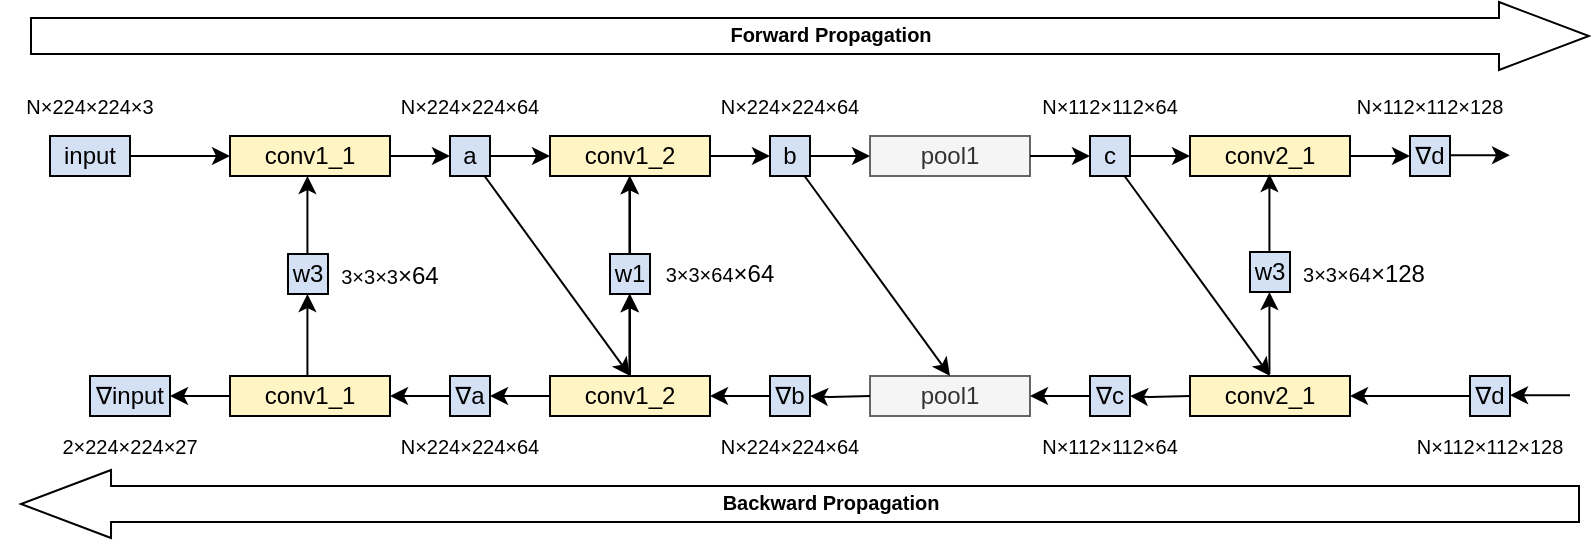 <mxfile version="21.0.10" type="github">
  <diagram name="第 1 页" id="kZKIhiGgx8vQk42RSa21">
    <mxGraphModel dx="993" dy="581" grid="1" gridSize="10" guides="1" tooltips="1" connect="1" arrows="1" fold="1" page="1" pageScale="1" pageWidth="827" pageHeight="1169" math="0" shadow="0">
      <root>
        <mxCell id="0" />
        <mxCell id="1" parent="0" />
        <mxCell id="8jd2FHh-dc2UQ0hfESjN-13" style="edgeStyle=orthogonalEdgeStyle;rounded=0;orthogonalLoop=1;jettySize=auto;html=1;entryX=0;entryY=0.5;entryDx=0;entryDy=0;" edge="1" parent="1" source="8jd2FHh-dc2UQ0hfESjN-1" target="8jd2FHh-dc2UQ0hfESjN-12">
          <mxGeometry relative="1" as="geometry" />
        </mxCell>
        <mxCell id="8jd2FHh-dc2UQ0hfESjN-1" value="conv1_1" style="rounded=0;whiteSpace=wrap;html=1;fillColor=#FFF4C3;" vertex="1" parent="1">
          <mxGeometry x="280" y="140" width="80" height="20" as="geometry" />
        </mxCell>
        <mxCell id="8jd2FHh-dc2UQ0hfESjN-18" style="edgeStyle=orthogonalEdgeStyle;rounded=0;orthogonalLoop=1;jettySize=auto;html=1;entryX=0;entryY=0.5;entryDx=0;entryDy=0;" edge="1" parent="1" source="8jd2FHh-dc2UQ0hfESjN-12" target="8jd2FHh-dc2UQ0hfESjN-17">
          <mxGeometry relative="1" as="geometry" />
        </mxCell>
        <mxCell id="8jd2FHh-dc2UQ0hfESjN-56" style="rounded=0;orthogonalLoop=1;jettySize=auto;html=1;entryX=0.5;entryY=0;entryDx=0;entryDy=0;" edge="1" parent="1" source="8jd2FHh-dc2UQ0hfESjN-12" target="8jd2FHh-dc2UQ0hfESjN-40">
          <mxGeometry relative="1" as="geometry" />
        </mxCell>
        <mxCell id="8jd2FHh-dc2UQ0hfESjN-12" value="a" style="rounded=0;whiteSpace=wrap;html=1;fillColor=#D4E1F5;" vertex="1" parent="1">
          <mxGeometry x="390" y="140" width="20" height="20" as="geometry" />
        </mxCell>
        <mxCell id="8jd2FHh-dc2UQ0hfESjN-16" style="edgeStyle=orthogonalEdgeStyle;rounded=0;orthogonalLoop=1;jettySize=auto;html=1;entryX=0;entryY=0.5;entryDx=0;entryDy=0;" edge="1" parent="1" source="8jd2FHh-dc2UQ0hfESjN-14" target="8jd2FHh-dc2UQ0hfESjN-1">
          <mxGeometry relative="1" as="geometry" />
        </mxCell>
        <mxCell id="8jd2FHh-dc2UQ0hfESjN-14" value="input" style="rounded=0;whiteSpace=wrap;html=1;fillStyle=auto;fillColor=#D4E1F5;" vertex="1" parent="1">
          <mxGeometry x="190" y="140" width="40" height="20" as="geometry" />
        </mxCell>
        <mxCell id="8jd2FHh-dc2UQ0hfESjN-17" value="conv1_2" style="rounded=0;whiteSpace=wrap;html=1;fillColor=#FFF4C3;" vertex="1" parent="1">
          <mxGeometry x="440" y="140" width="80" height="20" as="geometry" />
        </mxCell>
        <mxCell id="8jd2FHh-dc2UQ0hfESjN-19" value="pool1" style="rounded=0;whiteSpace=wrap;html=1;fillColor=#f5f5f5;fontColor=#333333;strokeColor=#666666;" vertex="1" parent="1">
          <mxGeometry x="600" y="140" width="80" height="20" as="geometry" />
        </mxCell>
        <mxCell id="8jd2FHh-dc2UQ0hfESjN-26" value="" style="group" vertex="1" connectable="0" parent="1">
          <mxGeometry x="520" y="140" width="80" height="20" as="geometry" />
        </mxCell>
        <mxCell id="8jd2FHh-dc2UQ0hfESjN-20" style="edgeStyle=orthogonalEdgeStyle;rounded=0;orthogonalLoop=1;jettySize=auto;html=1;entryX=0;entryY=0.5;entryDx=0;entryDy=0;" edge="1" parent="8jd2FHh-dc2UQ0hfESjN-26" target="8jd2FHh-dc2UQ0hfESjN-22">
          <mxGeometry relative="1" as="geometry">
            <mxPoint y="10" as="sourcePoint" />
          </mxGeometry>
        </mxCell>
        <mxCell id="8jd2FHh-dc2UQ0hfESjN-21" style="edgeStyle=orthogonalEdgeStyle;rounded=0;orthogonalLoop=1;jettySize=auto;html=1;entryX=0;entryY=0.5;entryDx=0;entryDy=0;" edge="1" parent="8jd2FHh-dc2UQ0hfESjN-26" source="8jd2FHh-dc2UQ0hfESjN-22">
          <mxGeometry relative="1" as="geometry">
            <mxPoint x="80" y="10" as="targetPoint" />
          </mxGeometry>
        </mxCell>
        <mxCell id="8jd2FHh-dc2UQ0hfESjN-22" value="b" style="rounded=0;whiteSpace=wrap;html=1;fillColor=#D4E1F5;" vertex="1" parent="8jd2FHh-dc2UQ0hfESjN-26">
          <mxGeometry x="30" width="20" height="20" as="geometry" />
        </mxCell>
        <mxCell id="8jd2FHh-dc2UQ0hfESjN-27" style="edgeStyle=orthogonalEdgeStyle;rounded=0;orthogonalLoop=1;jettySize=auto;html=1;entryX=0;entryY=0.5;entryDx=0;entryDy=0;" edge="1" parent="1" target="8jd2FHh-dc2UQ0hfESjN-29">
          <mxGeometry relative="1" as="geometry">
            <mxPoint x="680" y="150" as="sourcePoint" />
          </mxGeometry>
        </mxCell>
        <mxCell id="8jd2FHh-dc2UQ0hfESjN-28" style="edgeStyle=orthogonalEdgeStyle;rounded=0;orthogonalLoop=1;jettySize=auto;html=1;entryX=0;entryY=0.5;entryDx=0;entryDy=0;" edge="1" parent="1" source="8jd2FHh-dc2UQ0hfESjN-29">
          <mxGeometry relative="1" as="geometry">
            <mxPoint x="760" y="150" as="targetPoint" />
          </mxGeometry>
        </mxCell>
        <mxCell id="8jd2FHh-dc2UQ0hfESjN-58" style="rounded=0;orthogonalLoop=1;jettySize=auto;html=1;entryX=0.5;entryY=0;entryDx=0;entryDy=0;" edge="1" parent="1" source="8jd2FHh-dc2UQ0hfESjN-29" target="8jd2FHh-dc2UQ0hfESjN-49">
          <mxGeometry relative="1" as="geometry" />
        </mxCell>
        <mxCell id="8jd2FHh-dc2UQ0hfESjN-29" value="c" style="rounded=0;whiteSpace=wrap;html=1;fillColor=#D4E1F5;" vertex="1" parent="1">
          <mxGeometry x="710" y="140" width="20" height="20" as="geometry" />
        </mxCell>
        <mxCell id="8jd2FHh-dc2UQ0hfESjN-30" value="conv2_1" style="rounded=0;whiteSpace=wrap;html=1;fillColor=#FFF4C3;" vertex="1" parent="1">
          <mxGeometry x="760" y="140" width="80" height="20" as="geometry" />
        </mxCell>
        <mxCell id="8jd2FHh-dc2UQ0hfESjN-33" style="edgeStyle=orthogonalEdgeStyle;rounded=0;orthogonalLoop=1;jettySize=auto;html=1;entryX=0;entryY=0.5;entryDx=0;entryDy=0;" edge="1" parent="1">
          <mxGeometry relative="1" as="geometry">
            <mxPoint x="840" y="150" as="sourcePoint" />
            <mxPoint x="870" y="150" as="targetPoint" />
          </mxGeometry>
        </mxCell>
        <mxCell id="8jd2FHh-dc2UQ0hfESjN-34" style="edgeStyle=orthogonalEdgeStyle;rounded=0;orthogonalLoop=1;jettySize=auto;html=1;" edge="1" parent="1">
          <mxGeometry relative="1" as="geometry">
            <mxPoint x="920" y="149.58" as="targetPoint" />
            <mxPoint x="890" y="149.58" as="sourcePoint" />
          </mxGeometry>
        </mxCell>
        <mxCell id="8jd2FHh-dc2UQ0hfESjN-36" style="edgeStyle=orthogonalEdgeStyle;rounded=0;orthogonalLoop=1;jettySize=auto;html=1;exitX=0;exitY=0.5;exitDx=0;exitDy=0;" edge="1" parent="1" source="8jd2FHh-dc2UQ0hfESjN-39" target="8jd2FHh-dc2UQ0hfESjN-37">
          <mxGeometry relative="1" as="geometry" />
        </mxCell>
        <mxCell id="8jd2FHh-dc2UQ0hfESjN-54" style="edgeStyle=orthogonalEdgeStyle;rounded=0;orthogonalLoop=1;jettySize=auto;html=1;" edge="1" parent="1" source="8jd2FHh-dc2UQ0hfESjN-37">
          <mxGeometry relative="1" as="geometry">
            <mxPoint x="250" y="270" as="targetPoint" />
          </mxGeometry>
        </mxCell>
        <mxCell id="8jd2FHh-dc2UQ0hfESjN-37" value="conv1_1" style="rounded=0;whiteSpace=wrap;html=1;fillColor=#FFF4C3;" vertex="1" parent="1">
          <mxGeometry x="280" y="260" width="80" height="20" as="geometry" />
        </mxCell>
        <mxCell id="8jd2FHh-dc2UQ0hfESjN-38" style="edgeStyle=orthogonalEdgeStyle;rounded=0;orthogonalLoop=1;jettySize=auto;html=1;exitX=0;exitY=0.5;exitDx=0;exitDy=0;" edge="1" parent="1" source="8jd2FHh-dc2UQ0hfESjN-40" target="8jd2FHh-dc2UQ0hfESjN-39">
          <mxGeometry relative="1" as="geometry" />
        </mxCell>
        <mxCell id="8jd2FHh-dc2UQ0hfESjN-39" value="∇a" style="rounded=0;whiteSpace=wrap;html=1;fillColor=#D4E1F5;" vertex="1" parent="1">
          <mxGeometry x="390" y="260" width="20" height="20" as="geometry" />
        </mxCell>
        <mxCell id="8jd2FHh-dc2UQ0hfESjN-61" style="edgeStyle=orthogonalEdgeStyle;rounded=0;orthogonalLoop=1;jettySize=auto;html=1;entryX=0.5;entryY=1;entryDx=0;entryDy=0;" edge="1" parent="1" source="8jd2FHh-dc2UQ0hfESjN-40" target="8jd2FHh-dc2UQ0hfESjN-65">
          <mxGeometry relative="1" as="geometry">
            <mxPoint x="480" y="220" as="targetPoint" />
          </mxGeometry>
        </mxCell>
        <mxCell id="8jd2FHh-dc2UQ0hfESjN-40" value="conv1_2" style="rounded=0;whiteSpace=wrap;html=1;fillColor=#FFF4C3;" vertex="1" parent="1">
          <mxGeometry x="440" y="260" width="80" height="20" as="geometry" />
        </mxCell>
        <mxCell id="8jd2FHh-dc2UQ0hfESjN-41" value="pool1" style="rounded=0;whiteSpace=wrap;html=1;fillColor=#f5f5f5;fontColor=#333333;strokeColor=#666666;" vertex="1" parent="1">
          <mxGeometry x="600" y="260" width="80" height="20" as="geometry" />
        </mxCell>
        <mxCell id="8jd2FHh-dc2UQ0hfESjN-42" value="" style="group" vertex="1" connectable="0" parent="1">
          <mxGeometry x="520" y="260" width="80" height="20" as="geometry" />
        </mxCell>
        <mxCell id="8jd2FHh-dc2UQ0hfESjN-43" style="edgeStyle=orthogonalEdgeStyle;rounded=0;orthogonalLoop=1;jettySize=auto;html=1;entryX=0;entryY=0.5;entryDx=0;entryDy=0;exitX=0;exitY=0.5;exitDx=0;exitDy=0;" edge="1" parent="8jd2FHh-dc2UQ0hfESjN-42" source="8jd2FHh-dc2UQ0hfESjN-45">
          <mxGeometry relative="1" as="geometry">
            <mxPoint y="10" as="targetPoint" />
          </mxGeometry>
        </mxCell>
        <mxCell id="8jd2FHh-dc2UQ0hfESjN-44" style="edgeStyle=orthogonalEdgeStyle;rounded=0;orthogonalLoop=1;jettySize=auto;html=1;" edge="1" parent="8jd2FHh-dc2UQ0hfESjN-42" target="8jd2FHh-dc2UQ0hfESjN-45">
          <mxGeometry relative="1" as="geometry">
            <mxPoint x="80" y="10" as="sourcePoint" />
          </mxGeometry>
        </mxCell>
        <mxCell id="8jd2FHh-dc2UQ0hfESjN-45" value="∇b" style="rounded=0;whiteSpace=wrap;html=1;fillColor=#D4E1F5;" vertex="1" parent="8jd2FHh-dc2UQ0hfESjN-42">
          <mxGeometry x="30" width="20" height="20" as="geometry" />
        </mxCell>
        <mxCell id="8jd2FHh-dc2UQ0hfESjN-46" style="edgeStyle=orthogonalEdgeStyle;rounded=0;orthogonalLoop=1;jettySize=auto;html=1;entryX=0;entryY=0.5;entryDx=0;entryDy=0;exitX=0;exitY=0.5;exitDx=0;exitDy=0;" edge="1" parent="1" source="8jd2FHh-dc2UQ0hfESjN-48">
          <mxGeometry relative="1" as="geometry">
            <mxPoint x="680" y="270" as="targetPoint" />
          </mxGeometry>
        </mxCell>
        <mxCell id="8jd2FHh-dc2UQ0hfESjN-47" style="edgeStyle=orthogonalEdgeStyle;rounded=0;orthogonalLoop=1;jettySize=auto;html=1;" edge="1" parent="1" target="8jd2FHh-dc2UQ0hfESjN-48">
          <mxGeometry relative="1" as="geometry">
            <mxPoint x="760" y="270" as="sourcePoint" />
          </mxGeometry>
        </mxCell>
        <mxCell id="8jd2FHh-dc2UQ0hfESjN-48" value="∇c" style="rounded=0;whiteSpace=wrap;html=1;fillColor=#D4E1F5;" vertex="1" parent="1">
          <mxGeometry x="710" y="260" width="20" height="20" as="geometry" />
        </mxCell>
        <mxCell id="8jd2FHh-dc2UQ0hfESjN-49" value="conv2_1" style="rounded=0;whiteSpace=wrap;html=1;fillColor=#FFF4C3;" vertex="1" parent="1">
          <mxGeometry x="760" y="260" width="80" height="20" as="geometry" />
        </mxCell>
        <mxCell id="8jd2FHh-dc2UQ0hfESjN-50" style="edgeStyle=orthogonalEdgeStyle;rounded=0;orthogonalLoop=1;jettySize=auto;html=1;entryX=0;entryY=0.5;entryDx=0;entryDy=0;exitX=0;exitY=0.5;exitDx=0;exitDy=0;" edge="1" parent="1" source="8jd2FHh-dc2UQ0hfESjN-59">
          <mxGeometry relative="1" as="geometry">
            <mxPoint x="870" y="270" as="sourcePoint" />
            <mxPoint x="840" y="270" as="targetPoint" />
          </mxGeometry>
        </mxCell>
        <mxCell id="8jd2FHh-dc2UQ0hfESjN-51" style="edgeStyle=orthogonalEdgeStyle;rounded=0;orthogonalLoop=1;jettySize=auto;html=1;" edge="1" parent="1">
          <mxGeometry relative="1" as="geometry">
            <mxPoint x="920" y="269.58" as="targetPoint" />
            <mxPoint x="950" y="269.58" as="sourcePoint" />
          </mxGeometry>
        </mxCell>
        <mxCell id="8jd2FHh-dc2UQ0hfESjN-55" value="∇input" style="rounded=0;whiteSpace=wrap;html=1;fillColor=#D4E1F5;" vertex="1" parent="1">
          <mxGeometry x="210" y="260" width="40" height="20" as="geometry" />
        </mxCell>
        <mxCell id="8jd2FHh-dc2UQ0hfESjN-57" style="rounded=0;orthogonalLoop=1;jettySize=auto;html=1;entryX=0.5;entryY=0;entryDx=0;entryDy=0;" edge="1" parent="1" source="8jd2FHh-dc2UQ0hfESjN-22" target="8jd2FHh-dc2UQ0hfESjN-41">
          <mxGeometry relative="1" as="geometry" />
        </mxCell>
        <mxCell id="8jd2FHh-dc2UQ0hfESjN-59" value="∇d" style="rounded=0;whiteSpace=wrap;html=1;fillColor=#D4E1F5;" vertex="1" parent="1">
          <mxGeometry x="900" y="260" width="20" height="20" as="geometry" />
        </mxCell>
        <mxCell id="8jd2FHh-dc2UQ0hfESjN-60" value="∇d" style="rounded=0;whiteSpace=wrap;html=1;fillColor=#D4E1F5;" vertex="1" parent="1">
          <mxGeometry x="870" y="140" width="20" height="20" as="geometry" />
        </mxCell>
        <mxCell id="8jd2FHh-dc2UQ0hfESjN-66" style="edgeStyle=orthogonalEdgeStyle;rounded=0;orthogonalLoop=1;jettySize=auto;html=1;entryX=0.5;entryY=1;entryDx=0;entryDy=0;exitX=0.5;exitY=0;exitDx=0;exitDy=0;" edge="1" parent="1" source="8jd2FHh-dc2UQ0hfESjN-65" target="8jd2FHh-dc2UQ0hfESjN-17">
          <mxGeometry relative="1" as="geometry" />
        </mxCell>
        <mxCell id="8jd2FHh-dc2UQ0hfESjN-65" value="w1" style="rounded=0;whiteSpace=wrap;html=1;fillColor=#D4E1F5;" vertex="1" parent="1">
          <mxGeometry x="470" y="199" width="20" height="20" as="geometry" />
        </mxCell>
        <mxCell id="8jd2FHh-dc2UQ0hfESjN-67" style="edgeStyle=orthogonalEdgeStyle;rounded=0;orthogonalLoop=1;jettySize=auto;html=1;entryX=0.5;entryY=1;entryDx=0;entryDy=0;" edge="1" parent="1">
          <mxGeometry relative="1" as="geometry">
            <mxPoint x="479.71" y="260" as="sourcePoint" />
            <mxPoint x="479.71" y="219" as="targetPoint" />
          </mxGeometry>
        </mxCell>
        <mxCell id="8jd2FHh-dc2UQ0hfESjN-70" style="edgeStyle=orthogonalEdgeStyle;rounded=0;orthogonalLoop=1;jettySize=auto;html=1;entryX=0.5;entryY=1;entryDx=0;entryDy=0;exitX=0.5;exitY=0;exitDx=0;exitDy=0;" edge="1" parent="1">
          <mxGeometry relative="1" as="geometry">
            <mxPoint x="479.71" y="199" as="sourcePoint" />
            <mxPoint x="479.71" y="160" as="targetPoint" />
          </mxGeometry>
        </mxCell>
        <mxCell id="8jd2FHh-dc2UQ0hfESjN-74" value="w3" style="rounded=0;whiteSpace=wrap;html=1;fillColor=#D4E1F5;" vertex="1" parent="1">
          <mxGeometry x="790" y="198" width="20" height="20" as="geometry" />
        </mxCell>
        <mxCell id="8jd2FHh-dc2UQ0hfESjN-75" style="edgeStyle=orthogonalEdgeStyle;rounded=0;orthogonalLoop=1;jettySize=auto;html=1;entryX=0.5;entryY=1;entryDx=0;entryDy=0;" edge="1" parent="1">
          <mxGeometry relative="1" as="geometry">
            <mxPoint x="799.71" y="259" as="sourcePoint" />
            <mxPoint x="799.71" y="218" as="targetPoint" />
          </mxGeometry>
        </mxCell>
        <mxCell id="8jd2FHh-dc2UQ0hfESjN-76" style="edgeStyle=orthogonalEdgeStyle;rounded=0;orthogonalLoop=1;jettySize=auto;html=1;entryX=0.5;entryY=1;entryDx=0;entryDy=0;exitX=0.5;exitY=0;exitDx=0;exitDy=0;" edge="1" parent="1">
          <mxGeometry relative="1" as="geometry">
            <mxPoint x="799.71" y="198" as="sourcePoint" />
            <mxPoint x="799.71" y="159" as="targetPoint" />
          </mxGeometry>
        </mxCell>
        <mxCell id="8jd2FHh-dc2UQ0hfESjN-77" value="&lt;font style=&quot;font-size: 10px;&quot;&gt;N×224×224×64&lt;/font&gt;" style="text;html=1;strokeColor=none;fillColor=none;align=center;verticalAlign=middle;whiteSpace=wrap;rounded=0;" vertex="1" parent="1">
          <mxGeometry x="355" y="100" width="90" height="50" as="geometry" />
        </mxCell>
        <mxCell id="8jd2FHh-dc2UQ0hfESjN-78" value="&lt;font style=&quot;font-size: 10px;&quot;&gt;N×224×224×64&lt;/font&gt;" style="text;html=1;strokeColor=none;fillColor=none;align=center;verticalAlign=middle;whiteSpace=wrap;rounded=0;" vertex="1" parent="1">
          <mxGeometry x="515" y="100" width="90" height="50" as="geometry" />
        </mxCell>
        <mxCell id="8jd2FHh-dc2UQ0hfESjN-79" value="&lt;font style=&quot;font-size: 10px;&quot;&gt;N×112×112×64&lt;/font&gt;" style="text;html=1;strokeColor=none;fillColor=none;align=center;verticalAlign=middle;whiteSpace=wrap;rounded=0;" vertex="1" parent="1">
          <mxGeometry x="675" y="100" width="90" height="50" as="geometry" />
        </mxCell>
        <mxCell id="8jd2FHh-dc2UQ0hfESjN-80" value="&lt;font style=&quot;font-size: 10px;&quot;&gt;N×112×112×128&lt;/font&gt;" style="text;html=1;strokeColor=none;fillColor=none;align=center;verticalAlign=middle;whiteSpace=wrap;rounded=0;" vertex="1" parent="1">
          <mxGeometry x="835" y="100" width="90" height="50" as="geometry" />
        </mxCell>
        <mxCell id="8jd2FHh-dc2UQ0hfESjN-81" value="&lt;font style=&quot;font-size: 10px;&quot;&gt;N×224×224×64&lt;/font&gt;" style="text;html=1;strokeColor=none;fillColor=none;align=center;verticalAlign=middle;whiteSpace=wrap;rounded=0;" vertex="1" parent="1">
          <mxGeometry x="355" y="270" width="90" height="50" as="geometry" />
        </mxCell>
        <mxCell id="8jd2FHh-dc2UQ0hfESjN-82" value="&lt;font style=&quot;font-size: 10px;&quot;&gt;N×224×224×64&lt;/font&gt;" style="text;html=1;strokeColor=none;fillColor=none;align=center;verticalAlign=middle;whiteSpace=wrap;rounded=0;" vertex="1" parent="1">
          <mxGeometry x="515" y="270" width="90" height="50" as="geometry" />
        </mxCell>
        <mxCell id="8jd2FHh-dc2UQ0hfESjN-83" value="&lt;font style=&quot;font-size: 10px;&quot;&gt;N×112×112×64&lt;/font&gt;" style="text;html=1;strokeColor=none;fillColor=none;align=center;verticalAlign=middle;whiteSpace=wrap;rounded=0;" vertex="1" parent="1">
          <mxGeometry x="675" y="270" width="90" height="50" as="geometry" />
        </mxCell>
        <mxCell id="8jd2FHh-dc2UQ0hfESjN-84" value="&lt;font style=&quot;font-size: 10px;&quot;&gt;N×112×112×128&lt;/font&gt;" style="text;html=1;strokeColor=none;fillColor=none;align=center;verticalAlign=middle;whiteSpace=wrap;rounded=0;" vertex="1" parent="1">
          <mxGeometry x="865" y="270" width="90" height="50" as="geometry" />
        </mxCell>
        <mxCell id="8jd2FHh-dc2UQ0hfESjN-86" value="&lt;font style=&quot;font-size: 10px;&quot;&gt;3×3×64&lt;/font&gt;×64" style="text;html=1;strokeColor=none;fillColor=none;align=center;verticalAlign=middle;whiteSpace=wrap;rounded=0;" vertex="1" parent="1">
          <mxGeometry x="485" y="192" width="80" height="34" as="geometry" />
        </mxCell>
        <mxCell id="8jd2FHh-dc2UQ0hfESjN-87" value="&lt;font style=&quot;font-size: 10px;&quot;&gt;3×3×64&lt;/font&gt;×128" style="text;html=1;strokeColor=none;fillColor=none;align=center;verticalAlign=middle;whiteSpace=wrap;rounded=0;" vertex="1" parent="1">
          <mxGeometry x="807" y="192" width="80" height="34" as="geometry" />
        </mxCell>
        <mxCell id="8jd2FHh-dc2UQ0hfESjN-88" value="&lt;font style=&quot;font-size: 10px;&quot;&gt;N×224×224×3&lt;/font&gt;" style="text;html=1;strokeColor=none;fillColor=none;align=center;verticalAlign=middle;whiteSpace=wrap;rounded=0;" vertex="1" parent="1">
          <mxGeometry x="165" y="100" width="90" height="50" as="geometry" />
        </mxCell>
        <mxCell id="8jd2FHh-dc2UQ0hfESjN-89" value="&lt;font style=&quot;font-size: 10px;&quot;&gt;2×224×224×27&lt;/font&gt;" style="text;html=1;strokeColor=none;fillColor=none;align=center;verticalAlign=middle;whiteSpace=wrap;rounded=0;" vertex="1" parent="1">
          <mxGeometry x="185" y="270" width="90" height="50" as="geometry" />
        </mxCell>
        <mxCell id="8jd2FHh-dc2UQ0hfESjN-97" value="w3" style="rounded=0;whiteSpace=wrap;html=1;fillColor=#D4E1F5;" vertex="1" parent="1">
          <mxGeometry x="309" y="199" width="20" height="20" as="geometry" />
        </mxCell>
        <mxCell id="8jd2FHh-dc2UQ0hfESjN-98" style="edgeStyle=orthogonalEdgeStyle;rounded=0;orthogonalLoop=1;jettySize=auto;html=1;entryX=0.5;entryY=1;entryDx=0;entryDy=0;" edge="1" parent="1">
          <mxGeometry relative="1" as="geometry">
            <mxPoint x="318.71" y="260" as="sourcePoint" />
            <mxPoint x="318.71" y="219" as="targetPoint" />
          </mxGeometry>
        </mxCell>
        <mxCell id="8jd2FHh-dc2UQ0hfESjN-99" style="edgeStyle=orthogonalEdgeStyle;rounded=0;orthogonalLoop=1;jettySize=auto;html=1;entryX=0.5;entryY=1;entryDx=0;entryDy=0;exitX=0.5;exitY=0;exitDx=0;exitDy=0;" edge="1" parent="1">
          <mxGeometry relative="1" as="geometry">
            <mxPoint x="318.71" y="199" as="sourcePoint" />
            <mxPoint x="318.71" y="160" as="targetPoint" />
          </mxGeometry>
        </mxCell>
        <mxCell id="8jd2FHh-dc2UQ0hfESjN-100" value="&lt;font style=&quot;font-size: 10px;&quot;&gt;3×3×3&lt;/font&gt;×64" style="text;html=1;strokeColor=none;fillColor=none;align=center;verticalAlign=middle;whiteSpace=wrap;rounded=0;" vertex="1" parent="1">
          <mxGeometry x="320" y="193" width="80" height="34" as="geometry" />
        </mxCell>
        <mxCell id="8jd2FHh-dc2UQ0hfESjN-101" value="" style="shape=flexArrow;endArrow=classic;html=1;rounded=0;endWidth=15;endSize=14.67;startSize=6;strokeColor=default;fillColor=none;strokeWidth=1;arcSize=20;width=18;" edge="1" parent="1">
          <mxGeometry width="50" height="50" relative="1" as="geometry">
            <mxPoint x="180" y="90" as="sourcePoint" />
            <mxPoint x="960" y="90" as="targetPoint" />
          </mxGeometry>
        </mxCell>
        <mxCell id="8jd2FHh-dc2UQ0hfESjN-102" value="&lt;font style=&quot;font-size: 10px;&quot;&gt;&lt;b&gt;Forward Propagation&lt;/b&gt;&lt;/font&gt;" style="edgeLabel;html=1;align=center;verticalAlign=middle;resizable=0;points=[];" vertex="1" connectable="0" parent="8jd2FHh-dc2UQ0hfESjN-101">
          <mxGeometry x="0.059" y="-2" relative="1" as="geometry">
            <mxPoint x="-13" y="-3" as="offset" />
          </mxGeometry>
        </mxCell>
        <mxCell id="8jd2FHh-dc2UQ0hfESjN-103" value="" style="shape=flexArrow;endArrow=classic;html=1;rounded=0;endWidth=15;endSize=14.67;startSize=6;strokeColor=default;fillColor=none;strokeWidth=1;arcSize=20;width=18;" edge="1" parent="1">
          <mxGeometry width="50" height="50" relative="1" as="geometry">
            <mxPoint x="955" y="324" as="sourcePoint" />
            <mxPoint x="175" y="324" as="targetPoint" />
          </mxGeometry>
        </mxCell>
        <mxCell id="8jd2FHh-dc2UQ0hfESjN-104" value="&lt;font style=&quot;font-size: 10px;&quot;&gt;&lt;b&gt;Backward Propagation&lt;/b&gt;&lt;/font&gt;" style="edgeLabel;html=1;align=center;verticalAlign=middle;resizable=0;points=[];" vertex="1" connectable="0" parent="8jd2FHh-dc2UQ0hfESjN-103">
          <mxGeometry x="0.059" y="-2" relative="1" as="geometry">
            <mxPoint x="38" y="1" as="offset" />
          </mxGeometry>
        </mxCell>
      </root>
    </mxGraphModel>
  </diagram>
</mxfile>
